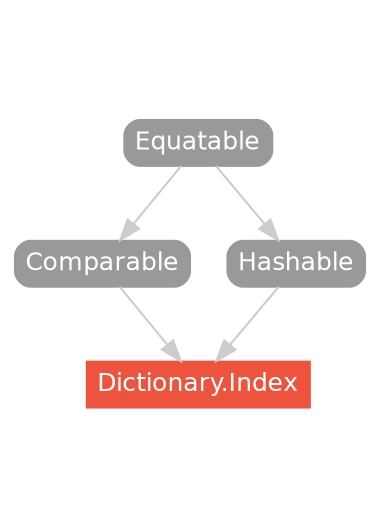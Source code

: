strict digraph "Dictionary.Index - Type Hierarchy - SwiftDoc.org" {
    pad="0.1,0.8"
    node [shape=box, style="filled,rounded", color="#999999", fillcolor="#999999", fontcolor=white, fontname=Helvetica, fontnames="Helvetica,sansserif", fontsize=12, margin="0.07,0.05", height="0.3"]
    edge [color="#cccccc"]
    "Comparable" [URL="/protocol/Comparable/hierarchy/"]
    "Dictionary.Index" [URL="/type/Dictionary.Index/", style="filled", fillcolor="#ee543d", color="#ee543d"]
    "Equatable" [URL="/protocol/Equatable/hierarchy/"]
    "Hashable" [URL="/protocol/Hashable/hierarchy/"]    "Comparable" -> "Dictionary.Index"
    "Hashable" -> "Dictionary.Index"
    "Equatable" -> "Comparable"
    "Equatable" -> "Hashable"
    subgraph Types {
        rank = max; "Dictionary.Index";
    }
}